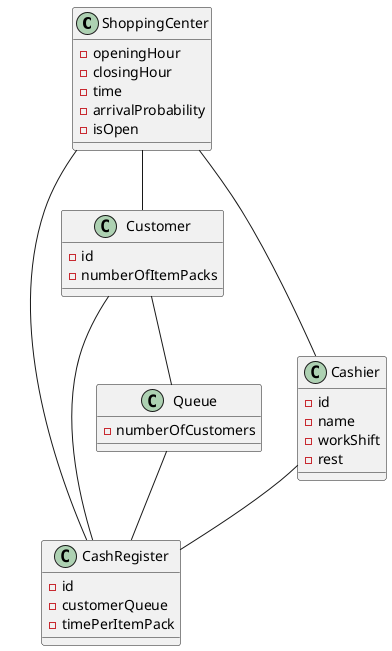 @startuml

class ShoppingCenter {
    - openingHour
    - closingHour
    - time
    - arrivalProbability
    - isOpen
}

class CashRegister {
    - id
    - customerQueue
    - timePerItemPack
}

class Customer {
    - id
    - numberOfItemPacks
}

class Queue {
    - numberOfCustomers
}

class Cashier {
    - id
    - name
    - workShift
    - rest
}


ShoppingCenter -- CashRegister
ShoppingCenter -- Customer
ShoppingCenter -- Cashier

Cashier -- CashRegister

Customer -- Queue

Queue -- CashRegister
Customer -- CashRegister

@enduml